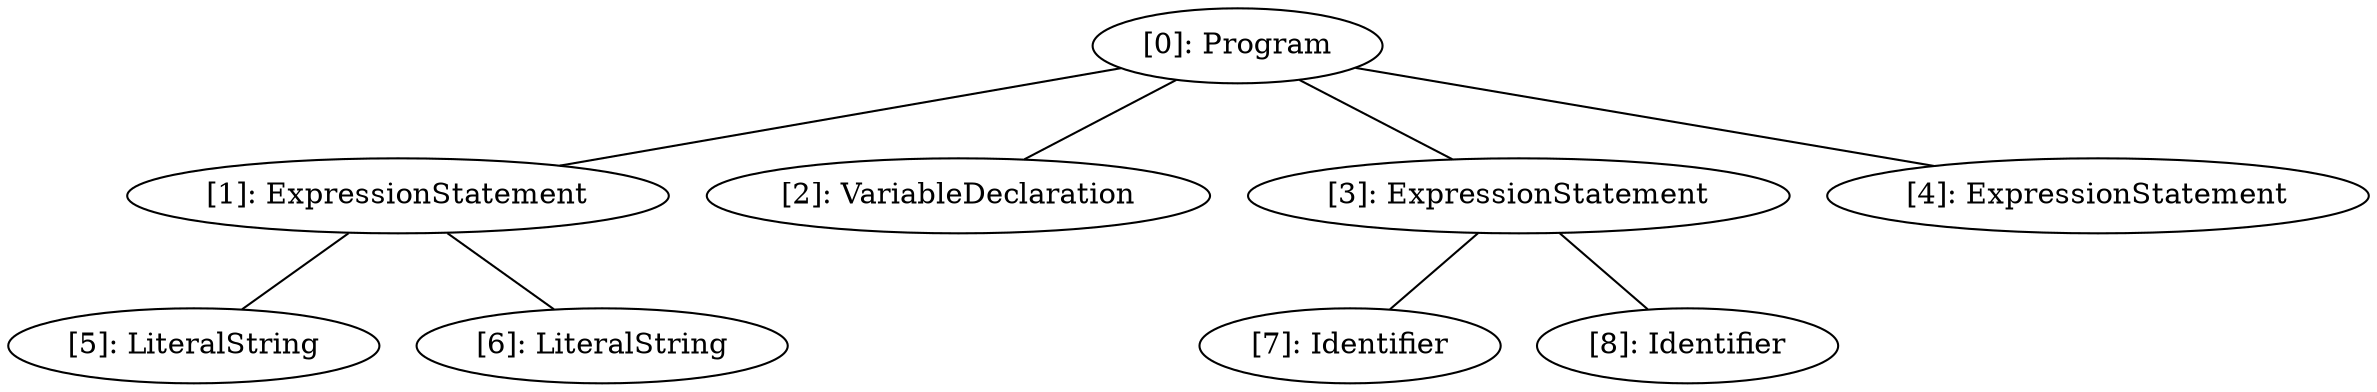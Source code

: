 // Result
graph {
	0 [label="[0]: Program"]
	1 [label="[1]: ExpressionStatement"]
	2 [label="[2]: VariableDeclaration"]
	3 [label="[3]: ExpressionStatement"]
	4 [label="[4]: ExpressionStatement"]
	5 [label="[5]: LiteralString"]
	6 [label="[6]: LiteralString"]
	7 [label="[7]: Identifier"]
	8 [label="[8]: Identifier"]
	0 -- 1
	0 -- 2
	0 -- 3
	0 -- 4
	1 -- 5
	1 -- 6
	3 -- 7
	3 -- 8
}
